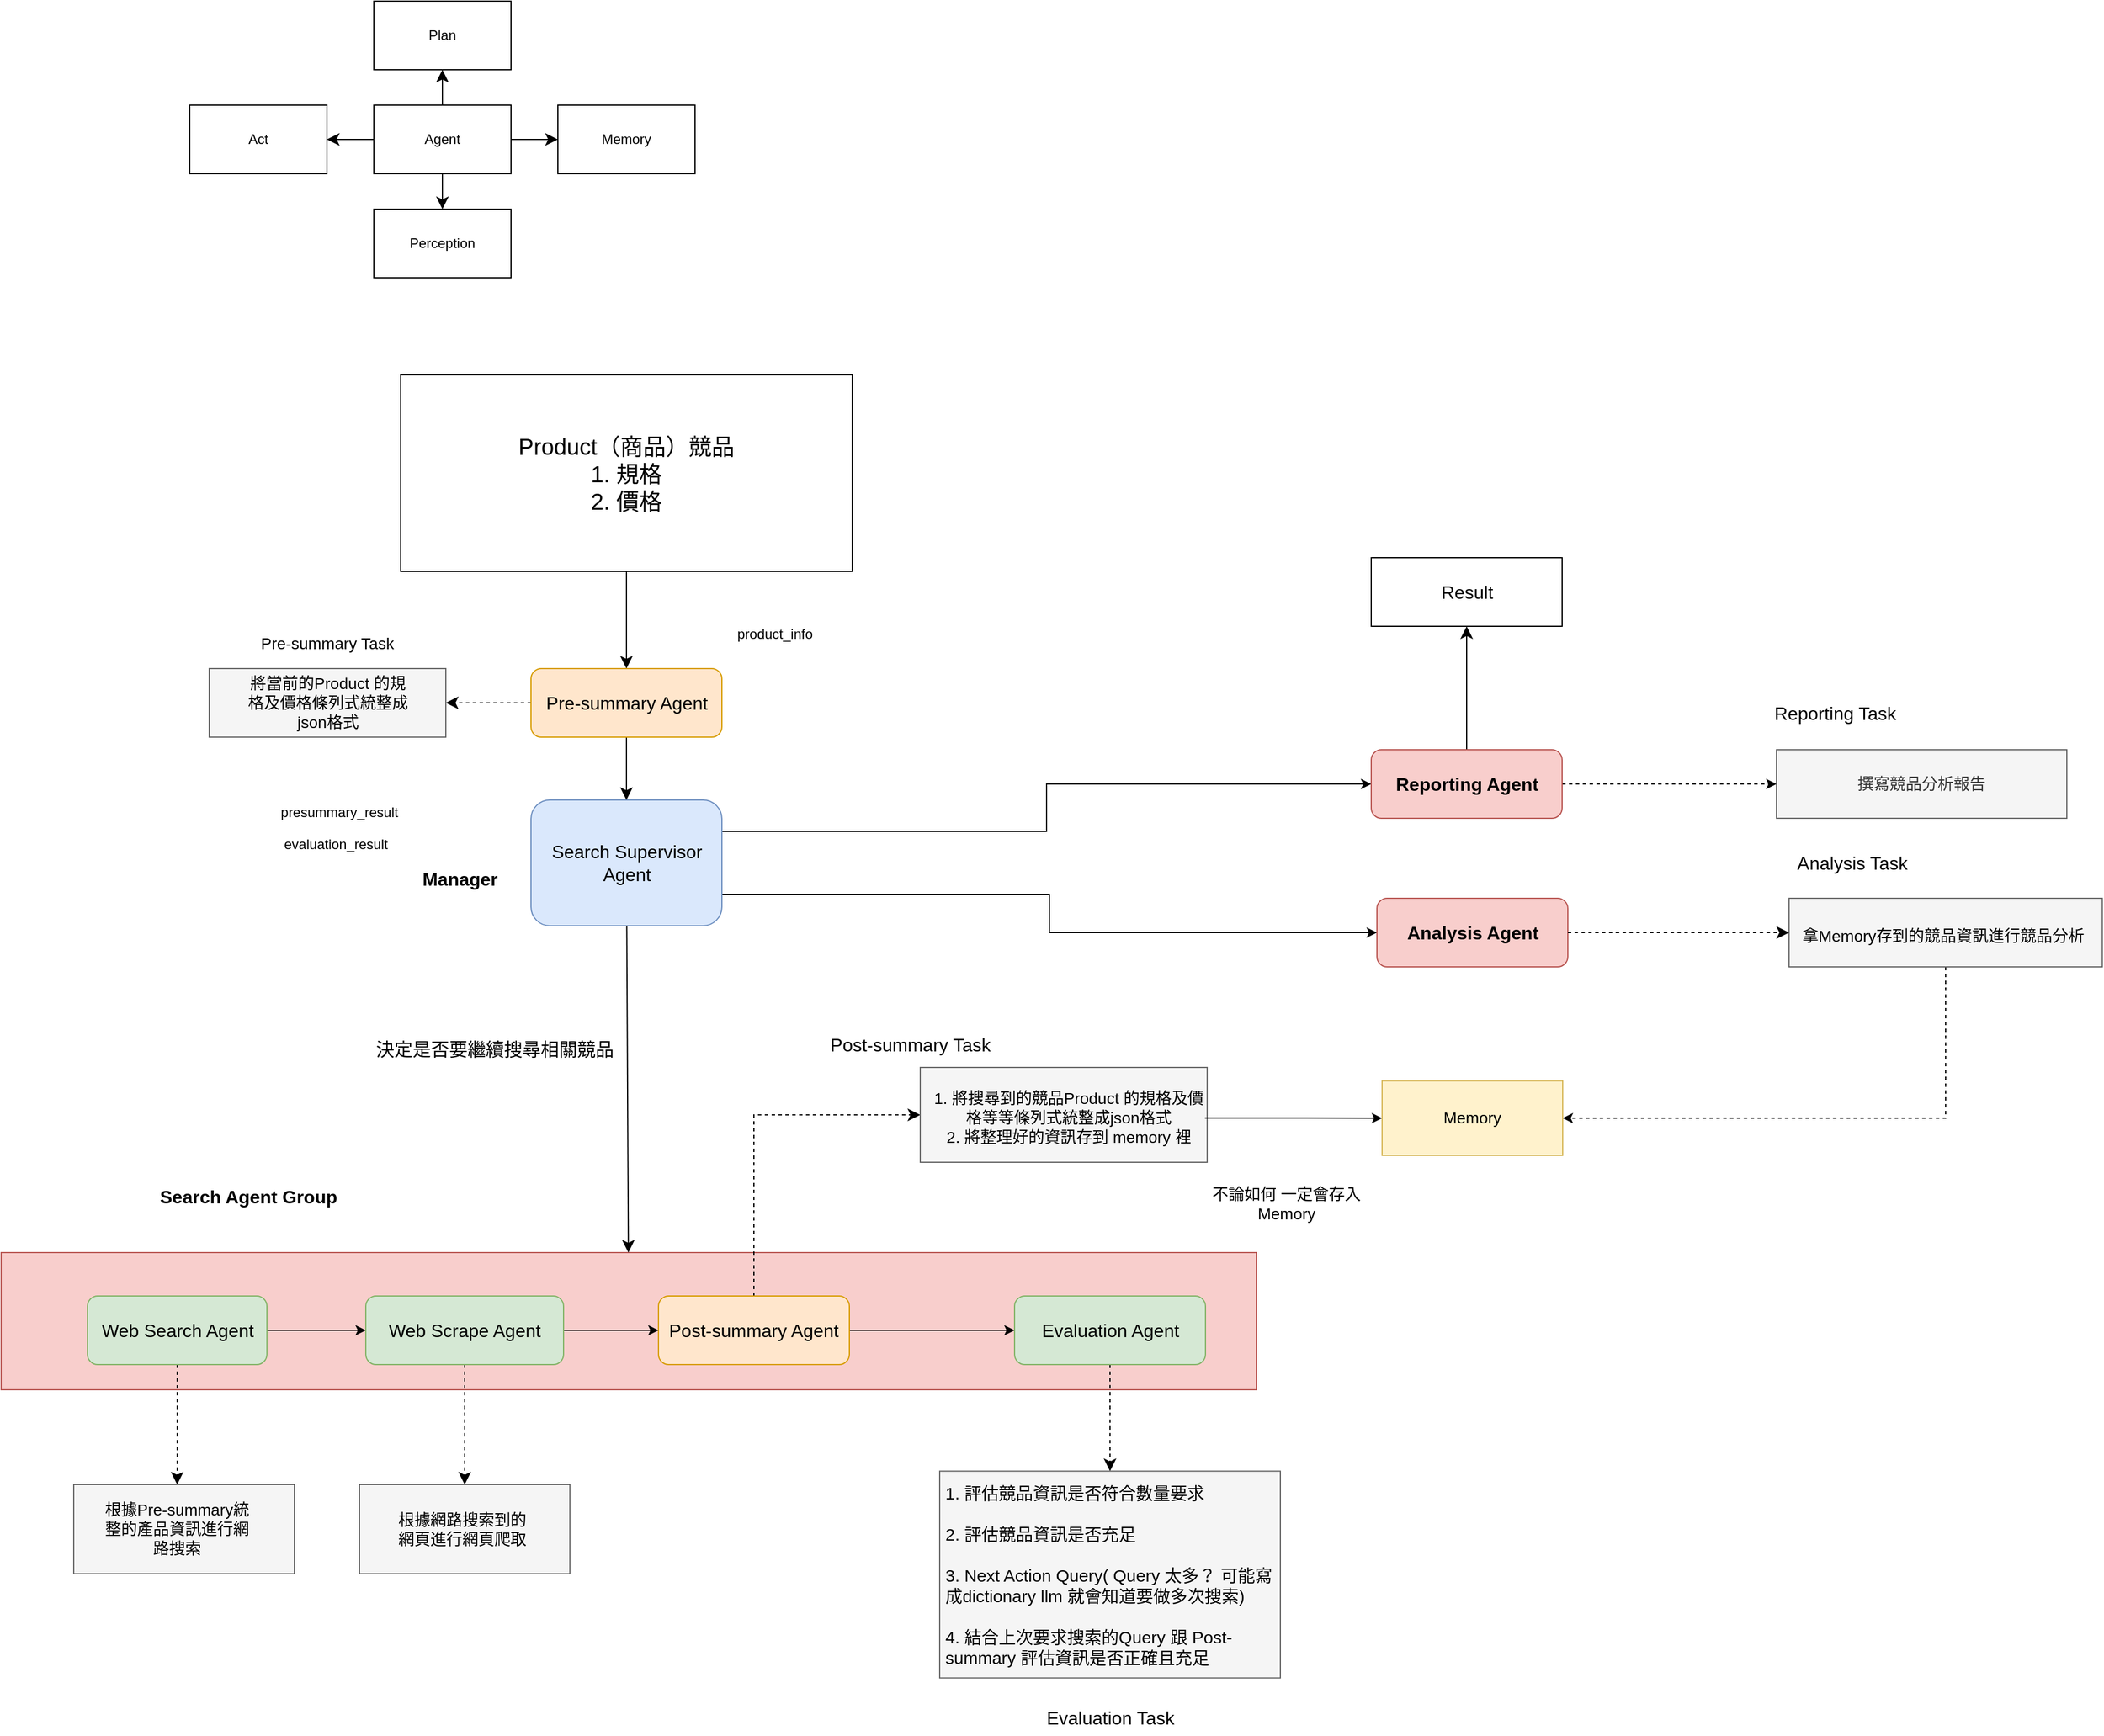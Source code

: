 <mxfile version="26.2.14">
  <diagram name="第 1 页" id="wdlJEJVCv6MkUgaYpFra">
    <mxGraphModel dx="2334" dy="1595" grid="0" gridSize="10" guides="1" tooltips="1" connect="1" arrows="1" fold="1" page="0" pageScale="1" pageWidth="827" pageHeight="1169" math="0" shadow="0">
      <root>
        <mxCell id="0" />
        <mxCell id="1" parent="0" />
        <mxCell id="oqBidD13vxVgjalaLg6l-59" value="" style="edgeStyle=none;curved=1;rounded=0;orthogonalLoop=1;jettySize=auto;html=1;fontSize=12;startSize=8;endSize=8;" parent="1" source="oqBidD13vxVgjalaLg6l-1" target="oqBidD13vxVgjalaLg6l-2" edge="1">
          <mxGeometry relative="1" as="geometry" />
        </mxCell>
        <mxCell id="oqBidD13vxVgjalaLg6l-60" value="" style="edgeStyle=none;curved=1;rounded=0;orthogonalLoop=1;jettySize=auto;html=1;fontSize=12;startSize=8;endSize=8;" parent="1" source="oqBidD13vxVgjalaLg6l-1" target="oqBidD13vxVgjalaLg6l-5" edge="1">
          <mxGeometry relative="1" as="geometry" />
        </mxCell>
        <mxCell id="oqBidD13vxVgjalaLg6l-61" value="" style="edgeStyle=none;curved=1;rounded=0;orthogonalLoop=1;jettySize=auto;html=1;fontSize=12;startSize=8;endSize=8;" parent="1" source="oqBidD13vxVgjalaLg6l-1" target="oqBidD13vxVgjalaLg6l-3" edge="1">
          <mxGeometry relative="1" as="geometry" />
        </mxCell>
        <mxCell id="oqBidD13vxVgjalaLg6l-62" value="" style="edgeStyle=none;curved=1;rounded=0;orthogonalLoop=1;jettySize=auto;html=1;fontSize=12;startSize=8;endSize=8;" parent="1" source="oqBidD13vxVgjalaLg6l-1" target="oqBidD13vxVgjalaLg6l-4" edge="1">
          <mxGeometry relative="1" as="geometry" />
        </mxCell>
        <mxCell id="oqBidD13vxVgjalaLg6l-1" value="Agent" style="rounded=0;whiteSpace=wrap;html=1;" parent="1" vertex="1">
          <mxGeometry x="144" y="-151" width="120" height="60" as="geometry" />
        </mxCell>
        <mxCell id="oqBidD13vxVgjalaLg6l-2" value="Act" style="rounded=0;whiteSpace=wrap;html=1;" parent="1" vertex="1">
          <mxGeometry x="-17" y="-151" width="120" height="60" as="geometry" />
        </mxCell>
        <mxCell id="oqBidD13vxVgjalaLg6l-3" value="Plan" style="rounded=0;whiteSpace=wrap;html=1;" parent="1" vertex="1">
          <mxGeometry x="144" y="-242" width="120" height="60" as="geometry" />
        </mxCell>
        <mxCell id="oqBidD13vxVgjalaLg6l-4" value="Perception" style="rounded=0;whiteSpace=wrap;html=1;" parent="1" vertex="1">
          <mxGeometry x="144" y="-60" width="120" height="60" as="geometry" />
        </mxCell>
        <mxCell id="oqBidD13vxVgjalaLg6l-5" value="Memory" style="rounded=0;whiteSpace=wrap;html=1;" parent="1" vertex="1">
          <mxGeometry x="305" y="-151" width="120" height="60" as="geometry" />
        </mxCell>
        <mxCell id="oqBidD13vxVgjalaLg6l-22" style="edgeStyle=none;curved=1;rounded=0;orthogonalLoop=1;jettySize=auto;html=1;entryX=0.5;entryY=0;entryDx=0;entryDy=0;fontSize=12;startSize=8;endSize=8;" parent="1" source="oqBidD13vxVgjalaLg6l-6" target="oqBidD13vxVgjalaLg6l-11" edge="1">
          <mxGeometry relative="1" as="geometry" />
        </mxCell>
        <mxCell id="oqBidD13vxVgjalaLg6l-6" value="" style="rounded=0;whiteSpace=wrap;html=1;" parent="1" vertex="1">
          <mxGeometry x="167.5" y="85" width="395" height="172" as="geometry" />
        </mxCell>
        <mxCell id="oqBidD13vxVgjalaLg6l-7" value="Product（商品）競品&lt;br&gt;1. 規格&lt;br&gt;2. 價格" style="text;html=1;align=center;verticalAlign=middle;whiteSpace=wrap;rounded=0;fontSize=20;" parent="1" vertex="1">
          <mxGeometry x="263" y="147" width="204" height="48" as="geometry" />
        </mxCell>
        <mxCell id="oqBidD13vxVgjalaLg6l-14" value="" style="rounded=0;whiteSpace=wrap;html=1;fillColor=#f8cecc;strokeColor=#b85450;" parent="1" vertex="1">
          <mxGeometry x="-182" y="853" width="1098" height="120" as="geometry" />
        </mxCell>
        <mxCell id="oqBidD13vxVgjalaLg6l-72" style="edgeStyle=none;curved=1;rounded=0;orthogonalLoop=1;jettySize=auto;html=1;entryX=0.5;entryY=0;entryDx=0;entryDy=0;fontSize=12;startSize=8;endSize=8;dashed=1;" parent="1" source="oqBidD13vxVgjalaLg6l-8" edge="1">
          <mxGeometry relative="1" as="geometry">
            <mxPoint x="-28.0" y="1056" as="targetPoint" />
          </mxGeometry>
        </mxCell>
        <mxCell id="R5jwCQ2DgRrpfxkCED6p-3" value="" style="edgeStyle=orthogonalEdgeStyle;rounded=0;orthogonalLoop=1;jettySize=auto;html=1;" parent="1" source="oqBidD13vxVgjalaLg6l-8" target="oqBidD13vxVgjalaLg6l-15" edge="1">
          <mxGeometry relative="1" as="geometry" />
        </mxCell>
        <mxCell id="oqBidD13vxVgjalaLg6l-8" value="Web Search Agent" style="rounded=1;whiteSpace=wrap;html=1;fontSize=16;fillColor=#d5e8d4;strokeColor=#82b366;" parent="1" vertex="1">
          <mxGeometry x="-106.5" y="891" width="157" height="60" as="geometry" />
        </mxCell>
        <mxCell id="R5jwCQ2DgRrpfxkCED6p-13" style="edgeStyle=orthogonalEdgeStyle;rounded=0;orthogonalLoop=1;jettySize=auto;html=1;entryX=0;entryY=0.5;entryDx=0;entryDy=0;exitX=1;exitY=0.75;exitDx=0;exitDy=0;" parent="1" source="oqBidD13vxVgjalaLg6l-10" target="oqBidD13vxVgjalaLg6l-29" edge="1">
          <mxGeometry relative="1" as="geometry">
            <mxPoint x="449" y="557" as="sourcePoint" />
          </mxGeometry>
        </mxCell>
        <mxCell id="R5jwCQ2DgRrpfxkCED6p-16" style="edgeStyle=orthogonalEdgeStyle;rounded=0;orthogonalLoop=1;jettySize=auto;html=1;exitX=1;exitY=0.25;exitDx=0;exitDy=0;entryX=0;entryY=0.5;entryDx=0;entryDy=0;" parent="1" source="oqBidD13vxVgjalaLg6l-10" target="1drkhWCVj0D1EJk38-lU-2" edge="1">
          <mxGeometry relative="1" as="geometry" />
        </mxCell>
        <mxCell id="oqBidD13vxVgjalaLg6l-10" value="Search Supervisor Agent" style="rounded=1;whiteSpace=wrap;html=1;fillColor=#dae8fc;strokeColor=#6c8ebf;fontSize=16;" parent="1" vertex="1">
          <mxGeometry x="281.5" y="457" width="167" height="110" as="geometry" />
        </mxCell>
        <mxCell id="oqBidD13vxVgjalaLg6l-25" style="edgeStyle=none;curved=1;rounded=0;orthogonalLoop=1;jettySize=auto;html=1;fontSize=12;startSize=8;endSize=8;entryX=0.5;entryY=0;entryDx=0;entryDy=0;" parent="1" source="oqBidD13vxVgjalaLg6l-11" target="oqBidD13vxVgjalaLg6l-10" edge="1">
          <mxGeometry relative="1" as="geometry" />
        </mxCell>
        <mxCell id="oqBidD13vxVgjalaLg6l-49" value="" style="edgeStyle=none;curved=1;rounded=0;orthogonalLoop=1;jettySize=auto;html=1;fontSize=12;startSize=8;endSize=8;entryX=1;entryY=0.5;entryDx=0;entryDy=0;dashed=1;" parent="1" source="oqBidD13vxVgjalaLg6l-11" target="oqBidD13vxVgjalaLg6l-32" edge="1">
          <mxGeometry relative="1" as="geometry" />
        </mxCell>
        <mxCell id="oqBidD13vxVgjalaLg6l-11" value="Pre-summary Agent" style="rounded=1;whiteSpace=wrap;html=1;fillColor=#ffe6cc;strokeColor=#d79b00;fontSize=16;" parent="1" vertex="1">
          <mxGeometry x="281.5" y="342" width="167" height="60" as="geometry" />
        </mxCell>
        <mxCell id="1drkhWCVj0D1EJk38-lU-1" style="edgeStyle=orthogonalEdgeStyle;rounded=0;orthogonalLoop=1;jettySize=auto;html=1;entryX=0;entryY=0.5;entryDx=0;entryDy=0;fontSize=12;startSize=8;endSize=8;dashed=1;exitX=0.5;exitY=0;exitDx=0;exitDy=0;" parent="1" source="oqBidD13vxVgjalaLg6l-12" target="oqBidD13vxVgjalaLg6l-40" edge="1">
          <mxGeometry relative="1" as="geometry" />
        </mxCell>
        <mxCell id="R5jwCQ2DgRrpfxkCED6p-5" value="" style="edgeStyle=orthogonalEdgeStyle;rounded=0;orthogonalLoop=1;jettySize=auto;html=1;" parent="1" source="oqBidD13vxVgjalaLg6l-12" target="oqBidD13vxVgjalaLg6l-13" edge="1">
          <mxGeometry relative="1" as="geometry" />
        </mxCell>
        <mxCell id="oqBidD13vxVgjalaLg6l-12" value="Post-summary Agent" style="rounded=1;whiteSpace=wrap;html=1;fillColor=#ffe6cc;strokeColor=#d79b00;fontSize=16;" parent="1" vertex="1">
          <mxGeometry x="393" y="891" width="167" height="60" as="geometry" />
        </mxCell>
        <mxCell id="oqBidD13vxVgjalaLg6l-50" value="" style="edgeStyle=none;curved=1;rounded=0;orthogonalLoop=1;jettySize=auto;html=1;fontSize=12;startSize=8;endSize=8;entryX=0.5;entryY=0;entryDx=0;entryDy=0;dashed=1;" parent="1" source="oqBidD13vxVgjalaLg6l-13" target="oqBidD13vxVgjalaLg6l-46" edge="1">
          <mxGeometry relative="1" as="geometry" />
        </mxCell>
        <mxCell id="oqBidD13vxVgjalaLg6l-13" value="Evaluation Agent" style="rounded=1;whiteSpace=wrap;html=1;fontSize=16;fillColor=#d5e8d4;strokeColor=#82b366;" parent="1" vertex="1">
          <mxGeometry x="704.5" y="891" width="167" height="60" as="geometry" />
        </mxCell>
        <mxCell id="oqBidD13vxVgjalaLg6l-32" value="" style="rounded=0;whiteSpace=wrap;html=1;fillColor=#f5f5f5;fontColor=#333333;strokeColor=#666666;" parent="1" vertex="1">
          <mxGeometry y="342" width="207" height="60" as="geometry" />
        </mxCell>
        <mxCell id="oqBidD13vxVgjalaLg6l-75" style="edgeStyle=none;curved=1;rounded=0;orthogonalLoop=1;jettySize=auto;html=1;entryX=0.5;entryY=0;entryDx=0;entryDy=0;fontSize=12;startSize=8;endSize=8;dashed=1;" parent="1" source="oqBidD13vxVgjalaLg6l-15" target="oqBidD13vxVgjalaLg6l-73" edge="1">
          <mxGeometry relative="1" as="geometry" />
        </mxCell>
        <mxCell id="R5jwCQ2DgRrpfxkCED6p-4" value="" style="edgeStyle=orthogonalEdgeStyle;rounded=0;orthogonalLoop=1;jettySize=auto;html=1;" parent="1" source="oqBidD13vxVgjalaLg6l-15" target="oqBidD13vxVgjalaLg6l-12" edge="1">
          <mxGeometry relative="1" as="geometry" />
        </mxCell>
        <mxCell id="oqBidD13vxVgjalaLg6l-15" value="Web Scrape Agent" style="rounded=1;whiteSpace=wrap;html=1;fontSize=16;fillColor=#d5e8d4;strokeColor=#82b366;" parent="1" vertex="1">
          <mxGeometry x="137" y="891" width="173" height="60" as="geometry" />
        </mxCell>
        <mxCell id="oqBidD13vxVgjalaLg6l-29" value="&lt;b&gt;Analysis Agent&lt;/b&gt;" style="rounded=1;whiteSpace=wrap;html=1;fontSize=16;fillColor=#f8cecc;strokeColor=#b85450;" parent="1" vertex="1">
          <mxGeometry x="1021.5" y="543" width="167" height="60" as="geometry" />
        </mxCell>
        <mxCell id="oqBidD13vxVgjalaLg6l-31" value="將當前的Product 的規格及價格條列式統整成json格式" style="text;html=1;align=center;verticalAlign=middle;whiteSpace=wrap;rounded=0;fontSize=14;" parent="1" vertex="1">
          <mxGeometry x="28.5" y="362.5" width="150" height="19" as="geometry" />
        </mxCell>
        <mxCell id="oqBidD13vxVgjalaLg6l-33" value="Pre-summary Task" style="text;html=1;align=center;verticalAlign=middle;whiteSpace=wrap;rounded=0;fontSize=14;" parent="1" vertex="1">
          <mxGeometry x="28" y="305" width="151" height="30" as="geometry" />
        </mxCell>
        <mxCell id="oqBidD13vxVgjalaLg6l-35" value="決定是否要繼續搜尋相關競品" style="text;html=1;align=center;verticalAlign=middle;whiteSpace=wrap;rounded=0;fontSize=16;" parent="1" vertex="1">
          <mxGeometry x="140" y="660" width="220" height="30" as="geometry" />
        </mxCell>
        <mxCell id="oqBidD13vxVgjalaLg6l-40" value="" style="rounded=0;whiteSpace=wrap;html=1;fillColor=#f5f5f5;fontColor=#333333;strokeColor=#666666;" parent="1" vertex="1">
          <mxGeometry x="622" y="691" width="251" height="83" as="geometry" />
        </mxCell>
        <mxCell id="R5jwCQ2DgRrpfxkCED6p-12" style="edgeStyle=orthogonalEdgeStyle;rounded=0;orthogonalLoop=1;jettySize=auto;html=1;entryX=0;entryY=0.5;entryDx=0;entryDy=0;" parent="1" source="oqBidD13vxVgjalaLg6l-41" target="oqBidD13vxVgjalaLg6l-64" edge="1">
          <mxGeometry relative="1" as="geometry" />
        </mxCell>
        <mxCell id="oqBidD13vxVgjalaLg6l-41" value="1. 將搜尋到的競品Product 的規格及價格等等條列式統整成json格式&lt;div&gt;&lt;span style=&quot;text-align: left;&quot;&gt;2. 將整理好的資訊存到 memory 裡&lt;/span&gt;&lt;/div&gt;" style="text;html=1;align=center;verticalAlign=middle;whiteSpace=wrap;rounded=0;fontSize=14;" parent="1" vertex="1">
          <mxGeometry x="633" y="711.5" width="238" height="47.5" as="geometry" />
        </mxCell>
        <mxCell id="oqBidD13vxVgjalaLg6l-42" value="Post-summary Task" style="text;html=1;align=center;verticalAlign=middle;whiteSpace=wrap;rounded=0;fontSize=16;" parent="1" vertex="1">
          <mxGeometry x="538" y="656" width="151" height="30" as="geometry" />
        </mxCell>
        <mxCell id="oqBidD13vxVgjalaLg6l-46" value="" style="rounded=0;whiteSpace=wrap;html=1;fillColor=#f5f5f5;fontColor=#333333;strokeColor=#666666;" parent="1" vertex="1">
          <mxGeometry x="639" y="1044.25" width="298" height="181" as="geometry" />
        </mxCell>
        <mxCell id="oqBidD13vxVgjalaLg6l-47" value="1. 評估競品資訊是否符合數量要求&lt;div&gt;&lt;br&gt;&lt;div&gt;2. 評估競品資訊是否充足&lt;/div&gt;&lt;/div&gt;&lt;div&gt;&lt;br&gt;&lt;/div&gt;&lt;div&gt;3. Next Action Query( Query 太多？ 可能寫成dictionary llm 就會知道要做多次搜索)&lt;/div&gt;&lt;div&gt;&lt;br&gt;&lt;/div&gt;&lt;div&gt;4. 結合上次要求搜索的Query 跟 Post-summary 評估資訊是否正確且充足&lt;/div&gt;" style="text;html=1;align=left;verticalAlign=middle;whiteSpace=wrap;rounded=0;fontSize=15;" parent="1" vertex="1">
          <mxGeometry x="642" y="1059.5" width="295" height="150.5" as="geometry" />
        </mxCell>
        <mxCell id="oqBidD13vxVgjalaLg6l-48" value="Evaluation Task" style="text;html=1;align=center;verticalAlign=middle;whiteSpace=wrap;rounded=0;fontSize=16;" parent="1" vertex="1">
          <mxGeometry x="712.5" y="1245" width="151" height="30" as="geometry" />
        </mxCell>
        <mxCell id="R5jwCQ2DgRrpfxkCED6p-23" style="edgeStyle=orthogonalEdgeStyle;rounded=0;orthogonalLoop=1;jettySize=auto;html=1;entryX=1;entryY=0.5;entryDx=0;entryDy=0;exitX=0.5;exitY=1;exitDx=0;exitDy=0;dashed=1;" parent="1" source="oqBidD13vxVgjalaLg6l-54" target="oqBidD13vxVgjalaLg6l-64" edge="1">
          <mxGeometry relative="1" as="geometry">
            <Array as="points">
              <mxPoint x="1519" y="735" />
            </Array>
          </mxGeometry>
        </mxCell>
        <mxCell id="oqBidD13vxVgjalaLg6l-54" value="" style="rounded=0;whiteSpace=wrap;html=1;fillColor=#f5f5f5;fontColor=#333333;strokeColor=#666666;" parent="1" vertex="1">
          <mxGeometry x="1382" y="543" width="274" height="60" as="geometry" />
        </mxCell>
        <mxCell id="oqBidD13vxVgjalaLg6l-55" value="拿Memory存到的競品資訊進行競品分析" style="text;html=1;align=center;verticalAlign=middle;whiteSpace=wrap;rounded=0;fontSize=14;" parent="1" vertex="1">
          <mxGeometry x="1391.25" y="558.5" width="251.5" height="34" as="geometry" />
        </mxCell>
        <mxCell id="oqBidD13vxVgjalaLg6l-56" value="Analysis Task" style="text;html=1;align=center;verticalAlign=middle;whiteSpace=wrap;rounded=0;fontSize=16;" parent="1" vertex="1">
          <mxGeometry x="1362" y="497" width="151" height="30" as="geometry" />
        </mxCell>
        <mxCell id="oqBidD13vxVgjalaLg6l-69" value="" style="edgeStyle=none;curved=1;rounded=0;orthogonalLoop=1;jettySize=auto;html=1;fontSize=12;startSize=8;endSize=8;entryX=0;entryY=0.5;entryDx=0;entryDy=0;exitX=1;exitY=0.5;exitDx=0;exitDy=0;dashed=1;" parent="1" source="oqBidD13vxVgjalaLg6l-29" target="oqBidD13vxVgjalaLg6l-54" edge="1">
          <mxGeometry relative="1" as="geometry">
            <mxPoint x="1387" y="735.25" as="targetPoint" />
          </mxGeometry>
        </mxCell>
        <mxCell id="oqBidD13vxVgjalaLg6l-64" value="&lt;font&gt;Memory&lt;/font&gt;" style="whiteSpace=wrap;html=1;fillColor=#fff2cc;strokeColor=#d6b656;fontSize=14;" parent="1" vertex="1">
          <mxGeometry x="1026" y="702.75" width="158" height="65.25" as="geometry" />
        </mxCell>
        <mxCell id="oqBidD13vxVgjalaLg6l-70" value="" style="rounded=0;whiteSpace=wrap;html=1;fillColor=#f5f5f5;fontColor=#333333;strokeColor=#666666;" parent="1" vertex="1">
          <mxGeometry x="-118.5" y="1056" width="193" height="78" as="geometry" />
        </mxCell>
        <mxCell id="oqBidD13vxVgjalaLg6l-71" value="根據Pre-summary統整的產品資訊進行網路搜索" style="text;html=1;align=center;verticalAlign=middle;whiteSpace=wrap;rounded=0;fontSize=14;" parent="1" vertex="1">
          <mxGeometry x="-97" y="1078" width="138" height="34" as="geometry" />
        </mxCell>
        <mxCell id="oqBidD13vxVgjalaLg6l-73" value="" style="rounded=0;whiteSpace=wrap;html=1;fillColor=#f5f5f5;fontColor=#333333;strokeColor=#666666;" parent="1" vertex="1">
          <mxGeometry x="131.5" y="1056" width="184" height="78" as="geometry" />
        </mxCell>
        <mxCell id="oqBidD13vxVgjalaLg6l-74" value="根據網路搜索到的網頁進行網頁爬取" style="text;html=1;align=center;verticalAlign=middle;whiteSpace=wrap;rounded=0;fontSize=14;" parent="1" vertex="1">
          <mxGeometry x="159" y="1078" width="124.5" height="34" as="geometry" />
        </mxCell>
        <mxCell id="1drkhWCVj0D1EJk38-lU-13" value="" style="edgeStyle=none;curved=1;rounded=0;orthogonalLoop=1;jettySize=auto;html=1;fontSize=12;startSize=8;endSize=8;exitX=0.5;exitY=0;exitDx=0;exitDy=0;" parent="1" source="1drkhWCVj0D1EJk38-lU-2" target="1drkhWCVj0D1EJk38-lU-12" edge="1">
          <mxGeometry relative="1" as="geometry" />
        </mxCell>
        <mxCell id="R5jwCQ2DgRrpfxkCED6p-21" style="edgeStyle=orthogonalEdgeStyle;rounded=0;orthogonalLoop=1;jettySize=auto;html=1;entryX=0;entryY=0.5;entryDx=0;entryDy=0;dashed=1;" parent="1" source="1drkhWCVj0D1EJk38-lU-2" target="1drkhWCVj0D1EJk38-lU-8" edge="1">
          <mxGeometry relative="1" as="geometry" />
        </mxCell>
        <mxCell id="1drkhWCVj0D1EJk38-lU-2" value="&lt;b&gt;Reporting Agent&lt;/b&gt;" style="rounded=1;whiteSpace=wrap;html=1;fontSize=16;fillColor=#f8cecc;strokeColor=#b85450;" parent="1" vertex="1">
          <mxGeometry x="1016.5" y="413" width="167" height="60" as="geometry" />
        </mxCell>
        <mxCell id="1drkhWCVj0D1EJk38-lU-3" style="edgeStyle=none;curved=1;rounded=0;orthogonalLoop=1;jettySize=auto;html=1;fontSize=12;startSize=8;endSize=8;" parent="1" source="oqBidD13vxVgjalaLg6l-10" target="oqBidD13vxVgjalaLg6l-14" edge="1">
          <mxGeometry relative="1" as="geometry" />
        </mxCell>
        <mxCell id="1drkhWCVj0D1EJk38-lU-4" value="Manager" style="text;html=1;align=center;verticalAlign=middle;whiteSpace=wrap;rounded=0;fontSize=16;fontStyle=1" parent="1" vertex="1">
          <mxGeometry x="181.75" y="511" width="75" height="30" as="geometry" />
        </mxCell>
        <mxCell id="1drkhWCVj0D1EJk38-lU-8" value="撰寫競品分析報告" style="rounded=0;whiteSpace=wrap;html=1;fillColor=#f5f5f5;fontColor=#333333;strokeColor=#666666;fontSize=14;" parent="1" vertex="1">
          <mxGeometry x="1371" y="413" width="254" height="60" as="geometry" />
        </mxCell>
        <mxCell id="1drkhWCVj0D1EJk38-lU-10" value="Reporting Task" style="text;html=1;align=center;verticalAlign=middle;whiteSpace=wrap;rounded=0;fontSize=16;" parent="1" vertex="1">
          <mxGeometry x="1347" y="366" width="151" height="30" as="geometry" />
        </mxCell>
        <mxCell id="1drkhWCVj0D1EJk38-lU-11" value="Search Agent Group" style="text;html=1;align=center;verticalAlign=middle;whiteSpace=wrap;rounded=0;fontSize=16;fontStyle=1;labelBorderColor=none;labelBackgroundColor=none;textShadow=0;" parent="1" vertex="1">
          <mxGeometry x="-77" y="783" width="223" height="42" as="geometry" />
        </mxCell>
        <mxCell id="1drkhWCVj0D1EJk38-lU-12" value="Result" style="rounded=0;whiteSpace=wrap;html=1;fontSize=16;" parent="1" vertex="1">
          <mxGeometry x="1016.5" y="245" width="167" height="60" as="geometry" />
        </mxCell>
        <mxCell id="R5jwCQ2DgRrpfxkCED6p-2" value="不論如何 一定會存入Memory" style="text;html=1;align=center;verticalAlign=middle;whiteSpace=wrap;rounded=0;fontSize=14;" parent="1" vertex="1">
          <mxGeometry x="859" y="795" width="167" height="30" as="geometry" />
        </mxCell>
        <mxCell id="WVSvmHoWS9mjaTe2bRBU-1" value="presummary_result" style="text;html=1;align=center;verticalAlign=middle;whiteSpace=wrap;rounded=0;" vertex="1" parent="1">
          <mxGeometry x="44" y="453" width="140" height="30" as="geometry" />
        </mxCell>
        <mxCell id="WVSvmHoWS9mjaTe2bRBU-2" value="product_info" style="text;html=1;align=center;verticalAlign=middle;whiteSpace=wrap;rounded=0;" vertex="1" parent="1">
          <mxGeometry x="425" y="297" width="140" height="30" as="geometry" />
        </mxCell>
        <mxCell id="WVSvmHoWS9mjaTe2bRBU-3" value="evaluation_result" style="text;html=1;align=center;verticalAlign=middle;whiteSpace=wrap;rounded=0;" vertex="1" parent="1">
          <mxGeometry x="41" y="481" width="140" height="30" as="geometry" />
        </mxCell>
      </root>
    </mxGraphModel>
  </diagram>
</mxfile>
